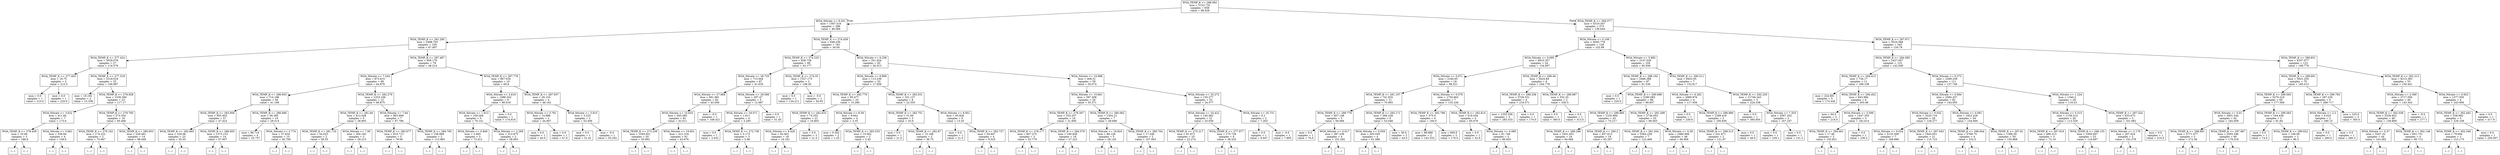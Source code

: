 digraph Tree {
node [shape=box] ;
0 [label="WOA_TEMP_K <= 288.092\nmse = 5152.732\nsamples = 659\nvalue = 98.028"] ;
1 [label="WOA_Nitrate <= 8.341\nmse = 1567.516\nsamples = 286\nvalue = 46.066"] ;
0 -> 1 [labeldistance=2.5, labelangle=45, headlabel="True"] ;
2 [label="WOA_TEMP_K <= 281.285\nmse = 2488.703\nsamples = 105\nvalue = 67.497"] ;
1 -> 2 ;
3 [label="WOA_TEMP_K <= 277.424\nmse = 3029.078\nsamples = 27\nvalue = 116.579"] ;
2 -> 3 ;
4 [label="WOA_TEMP_K <= 277.403\nmse = 18.75\nsamples = 2\nvalue = 212.5"] ;
3 -> 4 ;
5 [label="mse = 0.0\nsamples = 1\nvalue = 210.0"] ;
4 -> 5 ;
6 [label="mse = 0.0\nsamples = 1\nvalue = 220.0"] ;
4 -> 6 ;
7 [label="WOA_TEMP_K <= 277.518\nmse = 2318.018\nsamples = 25\nvalue = 106.987"] ;
3 -> 7 ;
8 [label="mse = 18.192\nsamples = 2\nvalue = 15.338"] ;
7 -> 8 ;
9 [label="WOA_TEMP_K <= 278.928\nmse = 1536.566\nsamples = 23\nvalue = 117.17"] ;
7 -> 9 ;
10 [label="WOA_Nitrate <= 3.622\nmse = 411.84\nsamples = 7\nvalue = 173.6"] ;
9 -> 10 ;
11 [label="WOA_TEMP_K <= 278.439\nmse = 33.84\nsamples = 3\nvalue = 188.6"] ;
10 -> 11 ;
12 [label="(...)"] ;
11 -> 12 ;
15 [label="(...)"] ;
11 -> 15 ;
16 [label="WOA_Nitrate <= 5.661\nmse = 339.84\nsamples = 4\nvalue = 158.6"] ;
10 -> 16 ;
17 [label="(...)"] ;
16 -> 17 ;
18 [label="(...)"] ;
16 -> 18 ;
21 [label="WOA_TEMP_K <= 279.795\nmse = 273.354\nsamples = 16\nvalue = 95.466"] ;
9 -> 21 ;
22 [label="WOA_TEMP_K <= 279.162\nmse = 174.222\nsamples = 2\nvalue = 75.667"] ;
21 -> 22 ;
23 [label="(...)"] ;
22 -> 23 ;
24 [label="(...)"] ;
22 -> 24 ;
25 [label="WOA_TEMP_K <= 280.953\nmse = 228.481\nsamples = 14\nvalue = 98.049"] ;
21 -> 25 ;
26 [label="(...)"] ;
25 -> 26 ;
39 [label="(...)"] ;
25 -> 39 ;
48 [label="WOA_TEMP_K <= 287.487\nmse = 958.179\nsamples = 78\nvalue = 48.214"] ;
2 -> 48 ;
49 [label="WOA_Nitrate <= 7.244\nmse = 873.615\nsamples = 68\nvalue = 44.876"] ;
48 -> 49 ;
50 [label="WOA_TEMP_K <= 286.653\nmse = 714.196\nsamples = 56\nvalue = 41.166"] ;
49 -> 50 ;
51 [label="WOA_TEMP_K <= 283.956\nmse = 955.403\nsamples = 37\nvalue = 47.423"] ;
50 -> 51 ;
52 [label="WOA_TEMP_K <= 282.665\nmse = 329.06\nsamples = 23\nvalue = 35.55"] ;
51 -> 52 ;
53 [label="(...)"] ;
52 -> 53 ;
64 [label="(...)"] ;
52 -> 64 ;
81 [label="WOA_TEMP_K <= 286.605\nmse = 1373.153\nsamples = 14\nvalue = 67.607"] ;
51 -> 81 ;
82 [label="(...)"] ;
81 -> 82 ;
107 [label="(...)"] ;
81 -> 107 ;
108 [label="WOA_TEMP_K <= 286.686\nmse = 56.385\nsamples = 19\nvalue = 29.514"] ;
50 -> 108 ;
109 [label="mse = 96.714\nsamples = 4\nvalue = 25.757"] ;
108 -> 109 ;
110 [label="WOA_Nitrate <= 2.774\nmse = 37.634\nsamples = 15\nvalue = 30.709"] ;
108 -> 110 ;
111 [label="(...)"] ;
110 -> 111 ;
124 [label="(...)"] ;
110 -> 124 ;
125 [label="WOA_TEMP_K <= 282.279\nmse = 1253.166\nsamples = 12\nvalue = 66.875"] ;
49 -> 125 ;
126 [label="WOA_TEMP_K <= 281.94\nmse = 412.028\nsamples = 5\nvalue = 38.993"] ;
125 -> 126 ;
127 [label="WOA_TEMP_K <= 281.732\nmse = 54.023\nsamples = 2\nvalue = 58.55"] ;
126 -> 127 ;
128 [label="(...)"] ;
127 -> 128 ;
129 [label="(...)"] ;
127 -> 129 ;
130 [label="WOA_Nitrate <= 7.95\nmse = 304.183\nsamples = 3\nvalue = 29.215"] ;
126 -> 130 ;
131 [label="(...)"] ;
130 -> 131 ;
134 [label="(...)"] ;
130 -> 134 ;
135 [label="WOA_Nitrate <= 7.64\nmse = 863.699\nsamples = 7\nvalue = 87.786"] ;
125 -> 135 ;
136 [label="WOA_TEMP_K <= 283.677\nmse = 810.713\nsamples = 5\nvalue = 79.06"] ;
135 -> 136 ;
137 [label="(...)"] ;
136 -> 137 ;
138 [label="(...)"] ;
136 -> 138 ;
139 [label="WOA_TEMP_K <= 284.795\nmse = 108.889\nsamples = 2\nvalue = 113.965"] ;
135 -> 139 ;
140 [label="(...)"] ;
139 -> 140 ;
141 [label="(...)"] ;
139 -> 141 ;
142 [label="WOA_TEMP_K <= 287.776\nmse = 967.034\nsamples = 10\nvalue = 69.8"] ;
48 -> 142 ;
143 [label="WOA_Nitrate <= 2.619\nmse = 1086.342\nsamples = 6\nvalue = 80.618"] ;
142 -> 143 ;
144 [label="WOA_Nitrate <= 1.913\nmse = 109.264\nsamples = 5\nvalue = 70.141"] ;
143 -> 144 ;
145 [label="WOA_Nitrate <= 0.849\nmse = 2.665\nsamples = 3\nvalue = 73.412"] ;
144 -> 145 ;
146 [label="(...)"] ;
145 -> 146 ;
147 [label="(...)"] ;
145 -> 147 ;
148 [label="WOA_Nitrate <= 2.269\nmse = 313.875\nsamples = 2\nvalue = 58.693"] ;
144 -> 148 ;
149 [label="(...)"] ;
148 -> 149 ;
150 [label="(...)"] ;
148 -> 150 ;
151 [label="mse = 0.0\nsamples = 1\nvalue = 174.916"] ;
143 -> 151 ;
152 [label="WOA_TEMP_K <= 287.937\nmse = 26.153\nsamples = 4\nvalue = 48.162"] ;
142 -> 152 ;
153 [label="WOA_Nitrate <= 3.781\nmse = 10.889\nsamples = 2\nvalue = 44.667"] ;
152 -> 153 ;
154 [label="mse = 0.0\nsamples = 1\nvalue = 40.0"] ;
153 -> 154 ;
155 [label="mse = 0.0\nsamples = 1\nvalue = 47.0"] ;
153 -> 155 ;
156 [label="WOA_Nitrate <= 3.915\nmse = 3.225\nsamples = 2\nvalue = 53.406"] ;
152 -> 156 ;
157 [label="mse = 0.0\nsamples = 1\nvalue = 51.61"] ;
156 -> 157 ;
158 [label="mse = -0.0\nsamples = 1\nvalue = 55.202"] ;
156 -> 158 ;
159 [label="WOA_TEMP_K <= 274.459\nmse = 648.236\nsamples = 181\nvalue = 34.04"] ;
1 -> 159 ;
160 [label="WOA_TEMP_K <= 274.225\nmse = 828.739\nsamples = 89\nvalue = 43.177"] ;
159 -> 160 ;
161 [label="WOA_Nitrate <= 28.725\nmse = 713.944\nsamples = 87\nvalue = 41.635"] ;
160 -> 161 ;
162 [label="WOA_Nitrate <= 27.968\nmse = 691.881\nsamples = 82\nvalue = 43.056"] ;
161 -> 162 ;
163 [label="WOA_Nitrate <= 15.633\nmse = 565.585\nsamples = 81\nvalue = 42.011"] ;
162 -> 163 ;
164 [label="WOA_TEMP_K <= 273.258\nmse = 1040.921\nsamples = 20\nvalue = 35.992"] ;
163 -> 164 ;
165 [label="(...)"] ;
164 -> 165 ;
168 [label="(...)"] ;
164 -> 168 ;
171 [label="WOA_Nitrate <= 19.601\nmse = 421.316\nsamples = 61\nvalue = 43.676"] ;
163 -> 171 ;
172 [label="(...)"] ;
171 -> 172 ;
181 [label="(...)"] ;
171 -> 181 ;
256 [label="mse = -0.0\nsamples = 1\nvalue = 168.421"] ;
162 -> 256 ;
257 [label="WOA_Nitrate <= 29.598\nmse = 297.47\nsamples = 5\nvalue = 12.987"] ;
161 -> 257 ;
258 [label="WOA_Nitrate <= 29.071\nmse = 1.911\nsamples = 4\nvalue = 5.295"] ;
257 -> 258 ;
259 [label="mse = 0.0\nsamples = 1\nvalue = 2.632"] ;
258 -> 259 ;
260 [label="WOA_TEMP_K <= 272.736\nmse = 0.173\nsamples = 3\nvalue = 5.96"] ;
258 -> 260 ;
261 [label="(...)"] ;
260 -> 261 ;
262 [label="(...)"] ;
260 -> 262 ;
263 [label="mse = 0.0\nsamples = 1\nvalue = 51.45"] ;
257 -> 263 ;
264 [label="WOA_TEMP_K <= 274.35\nmse = 1327.173\nsamples = 2\nvalue = 108.45"] ;
160 -> 264 ;
265 [label="mse = 0.0\nsamples = 1\nvalue = 134.211"] ;
264 -> 265 ;
266 [label="mse = -0.0\nsamples = 1\nvalue = 56.93"] ;
264 -> 266 ;
267 [label="WOA_Nitrate <= 9.258\nmse = 351.924\nsamples = 92\nvalue = 26.013"] ;
159 -> 267 ;
268 [label="WOA_Nitrate <= 8.869\nmse = 113.236\nsamples = 33\nvalue = 17.009"] ;
267 -> 268 ;
269 [label="WOA_TEMP_K <= 282.779\nmse = 85.477\nsamples = 25\nvalue = 15.266"] ;
268 -> 269 ;
270 [label="WOA_TEMP_K <= 282.633\nmse = 74.552\nsamples = 21\nvalue = 16.803"] ;
269 -> 270 ;
271 [label="WOA_Nitrate <= 8.426\nmse = 82.601\nsamples = 18\nvalue = 16.181"] ;
270 -> 271 ;
272 [label="(...)"] ;
271 -> 272 ;
273 [label="(...)"] ;
271 -> 273 ;
276 [label="mse = 0.0\nsamples = 3\nvalue = 21.0"] ;
270 -> 276 ;
277 [label="WOA_Nitrate <= 8.59\nmse = 9.842\nsamples = 4\nvalue = 3.35"] ;
269 -> 277 ;
278 [label="mse = 0.302\nsamples = 2\nvalue = 1.25"] ;
277 -> 278 ;
279 [label="WOA_TEMP_K <= 283.533\nmse = 10.562\nsamples = 2\nvalue = 5.45"] ;
277 -> 279 ;
280 [label="(...)"] ;
279 -> 280 ;
281 [label="(...)"] ;
279 -> 281 ;
282 [label="WOA_TEMP_K <= 283.031\nmse = 161.137\nsamples = 8\nvalue = 22.555"] ;
268 -> 282 ;
283 [label="WOA_TEMP_K <= 282.751\nmse = 51.84\nsamples = 3\nvalue = 33.6"] ;
282 -> 283 ;
284 [label="mse = 0.0\nsamples = 1\nvalue = 21.0"] ;
283 -> 284 ;
285 [label="WOA_TEMP_K <= 282.87\nmse = 15.188\nsamples = 2\nvalue = 36.75"] ;
283 -> 285 ;
286 [label="(...)"] ;
285 -> 286 ;
287 [label="(...)"] ;
285 -> 287 ;
288 [label="WOA_Nitrate <= 8.951\nmse = 65.826\nsamples = 5\nvalue = 13.35"] ;
282 -> 288 ;
289 [label="mse = 0.0\nsamples = 1\nvalue = 21.0"] ;
288 -> 289 ;
290 [label="WOA_TEMP_K <= 283.737\nmse = 54.847\nsamples = 4\nvalue = 9.525"] ;
288 -> 290 ;
291 [label="(...)"] ;
290 -> 291 ;
294 [label="(...)"] ;
290 -> 294 ;
295 [label="WOA_Nitrate <= 19.988\nmse = 406.51\nsamples = 59\nvalue = 30.074"] ;
267 -> 295 ;
296 [label="WOA_Nitrate <= 15.661\nmse = 597.308\nsamples = 26\nvalue = 35.571"] ;
295 -> 296 ;
297 [label="WOA_TEMP_K <= 279.307\nmse = 333.257\nsamples = 19\nvalue = 31.695"] ;
296 -> 297 ;
298 [label="WOA_TEMP_K <= 278.177\nmse = 607.275\nsamples = 3\nvalue = 52.779"] ;
297 -> 298 ;
299 [label="(...)"] ;
298 -> 299 ;
302 [label="(...)"] ;
298 -> 302 ;
303 [label="WOA_TEMP_K <= 284.576\nmse = 160.836\nsamples = 16\nvalue = 27.222"] ;
297 -> 303 ;
304 [label="(...)"] ;
303 -> 304 ;
331 [label="(...)"] ;
303 -> 331 ;
334 [label="WOA_TEMP_K <= 280.062\nmse = 1304.12\nsamples = 7\nvalue = 49.668"] ;
296 -> 334 ;
335 [label="WOA_Nitrate <= 18.824\nmse = 88.126\nsamples = 5\nvalue = 28.145"] ;
334 -> 335 ;
336 [label="(...)"] ;
335 -> 336 ;
341 [label="(...)"] ;
335 -> 341 ;
344 [label="WOA_TEMP_K <= 280.704\nmse = 17.248\nsamples = 2\nvalue = 107.063"] ;
334 -> 344 ;
345 [label="(...)"] ;
344 -> 345 ;
346 [label="(...)"] ;
344 -> 346 ;
347 [label="WOA_Nitrate <= 25.272\nmse = 155.277\nsamples = 33\nvalue = 24.577"] ;
295 -> 347 ;
348 [label="WOA_Nitrate <= 24.422\nmse = 145.062\nsamples = 31\nvalue = 25.659"] ;
347 -> 348 ;
349 [label="WOA_TEMP_K <= 275.217\nmse = 81.973\nsamples = 25\nvalue = 22.274"] ;
348 -> 349 ;
350 [label="(...)"] ;
349 -> 350 ;
373 [label="(...)"] ;
349 -> 373 ;
396 [label="WOA_TEMP_K <= 277.977\nmse = 175.729\nsamples = 6\nvalue = 38.525"] ;
348 -> 396 ;
397 [label="(...)"] ;
396 -> 397 ;
406 [label="(...)"] ;
396 -> 406 ;
407 [label="WOA_Nitrate <= 25.731\nmse = 0.2\nsamples = 2\nvalue = 7.263"] ;
347 -> 407 ;
408 [label="mse = 0.0\nsamples = 1\nvalue = 6.947"] ;
407 -> 408 ;
409 [label="mse = -0.0\nsamples = 1\nvalue = 7.895"] ;
407 -> 409 ;
410 [label="WOA_TEMP_K <= 294.377\nmse = 4319.347\nsamples = 373\nvalue = 136.644"] ;
0 -> 410 [labeldistance=2.5, labelangle=-45, headlabel="False"] ;
411 [label="WOA_Nitrate <= 0.106\nmse = 4045.778\nsamples = 128\nvalue = 102.86"] ;
410 -> 411 ;
412 [label="WOA_Nitrate <= 0.095\nmse = 6910.357\nsamples = 24\nvalue = 134.097"] ;
411 -> 412 ;
413 [label="WOA_Nitrate <= 0.071\nmse = 2184.65\nsamples = 18\nvalue = 98.521"] ;
412 -> 413 ;
414 [label="WOA_TEMP_K <= 291.107\nmse = 741.925\nsamples = 11\nvalue = 70.993"] ;
413 -> 414 ;
415 [label="WOA_TEMP_K <= 289.779\nmse = 407.148\nsamples = 5\nvalue = 94.066"] ;
414 -> 415 ;
416 [label="mse = 0.0\nsamples = 1\nvalue = 76.0"] ;
415 -> 416 ;
417 [label="WOA_Nitrate <= 0.017\nmse = 387.239\nsamples = 4\nvalue = 101.292"] ;
415 -> 417 ;
418 [label="(...)"] ;
417 -> 418 ;
419 [label="(...)"] ;
417 -> 419 ;
420 [label="WOA_TEMP_K <= 293.171\nmse = 266.228\nsamples = 6\nvalue = 53.048"] ;
414 -> 420 ;
421 [label="WOA_Nitrate <= 0.059\nmse = 305.029\nsamples = 4\nvalue = 61.086"] ;
420 -> 421 ;
422 [label="(...)"] ;
421 -> 422 ;
427 [label="(...)"] ;
421 -> 427 ;
428 [label="mse = 36.0\nsamples = 2\nvalue = 43.0"] ;
420 -> 428 ;
429 [label="WOA_Nitrate <= 0.078\nmse = 1750.663\nsamples = 7\nvalue = 135.226"] ;
413 -> 429 ;
430 [label="WOA_TEMP_K <= 292.799\nmse = 575.0\nsamples = 4\nvalue = 160.0"] ;
429 -> 430 ;
431 [label="mse = 88.889\nsamples = 2\nvalue = 143.333"] ;
430 -> 431 ;
432 [label="mse = 600.0\nsamples = 2\nvalue = 170.0"] ;
430 -> 432 ;
433 [label="WOA_TEMP_K <= 292.814\nmse = 419.434\nsamples = 3\nvalue = 85.678"] ;
429 -> 433 ;
434 [label="mse = 0.0\nsamples = 1\nvalue = 52.9"] ;
433 -> 434 ;
435 [label="WOA_Nitrate <= 0.085\nmse = 81.749\nsamples = 2\nvalue = 96.603"] ;
433 -> 435 ;
436 [label="(...)"] ;
435 -> 436 ;
437 [label="(...)"] ;
435 -> 437 ;
438 [label="WOA_TEMP_K <= 289.46\nmse = 5424.84\nsamples = 6\nvalue = 244.778"] ;
412 -> 438 ;
439 [label="WOA_TEMP_K <= 289.338\nmse = 3726.531\nsamples = 4\nvalue = 218.571"] ;
438 -> 439 ;
440 [label="mse = 1355.556\nsamples = 3\nvalue = 283.333"] ;
439 -> 440 ;
441 [label="mse = 0.0\nsamples = 1\nvalue = 170.0"] ;
439 -> 441 ;
442 [label="WOA_TEMP_K <= 289.987\nmse = 552.25\nsamples = 2\nvalue = 336.5"] ;
438 -> 442 ;
443 [label="mse = 0.0\nsamples = 1\nvalue = 360.0"] ;
442 -> 443 ;
444 [label="mse = 0.0\nsamples = 1\nvalue = 313.0"] ;
442 -> 444 ;
445 [label="WOA_Nitrate <= 5.892\nmse = 3147.026\nsamples = 104\nvalue = 95.939"] ;
411 -> 445 ;
446 [label="WOA_TEMP_K <= 288.192\nmse = 2466.388\nsamples = 97\nvalue = 91.536"] ;
445 -> 446 ;
447 [label="mse = 0.0\nsamples = 1\nvalue = 220.0"] ;
446 -> 447 ;
448 [label="WOA_TEMP_K <= 290.698\nmse = 2280.083\nsamples = 96\nvalue = 89.857"] ;
446 -> 448 ;
449 [label="WOA_TEMP_K <= 289.885\nmse = 1235.994\nsamples = 43\nvalue = 75.217"] ;
448 -> 449 ;
450 [label="WOA_TEMP_K <= 289.296\nmse = 1651.651\nsamples = 24\nvalue = 84.684"] ;
449 -> 450 ;
451 [label="(...)"] ;
450 -> 451 ;
474 [label="(...)"] ;
450 -> 474 ;
491 [label="WOA_TEMP_K <= 290.2\nmse = 457.613\nsamples = 19\nvalue = 63.297"] ;
449 -> 491 ;
492 [label="(...)"] ;
491 -> 492 ;
499 [label="(...)"] ;
491 -> 499 ;
520 [label="WOA_TEMP_K <= 291.298\nmse = 2736.053\nsamples = 53\nvalue = 99.563"] ;
448 -> 520 ;
521 [label="WOA_TEMP_K <= 291.204\nmse = 3364.238\nsamples = 7\nvalue = 123.468"] ;
520 -> 521 ;
522 [label="(...)"] ;
521 -> 522 ;
533 [label="(...)"] ;
521 -> 533 ;
534 [label="WOA_Nitrate <= 0.38\nmse = 2480.666\nsamples = 46\nvalue = 94.906"] ;
520 -> 534 ;
535 [label="(...)"] ;
534 -> 535 ;
558 [label="(...)"] ;
534 -> 558 ;
603 [label="WOA_TEMP_K <= 290.511\nmse = 8453.05\nsamples = 7\nvalue = 152.817"] ;
445 -> 603 ;
604 [label="WOA_Nitrate <= 6.282\nmse = 2969.976\nsamples = 4\nvalue = 117.056"] ;
603 -> 604 ;
605 [label="mse = 0.0\nsamples = 1\nvalue = 230.6"] ;
604 -> 605 ;
606 [label="WOA_TEMP_K <= 288.989\nmse = 1289.419\nsamples = 3\nvalue = 100.836"] ;
604 -> 606 ;
607 [label="WOA_TEMP_K <= 288.513\nmse = 241.871\nsamples = 2\nvalue = 121.97"] ;
606 -> 607 ;
608 [label="(...)"] ;
607 -> 608 ;
609 [label="(...)"] ;
607 -> 609 ;
610 [label="mse = 0.0\nsamples = 1\nvalue = 48.0"] ;
606 -> 610 ;
611 [label="WOA_TEMP_K <= 292.229\nmse = 11746.243\nsamples = 3\nvalue = 224.338"] ;
603 -> 611 ;
612 [label="mse = 0.0\nsamples = 1\nvalue = 395.854"] ;
611 -> 612 ;
613 [label="WOA_Nitrate <= 7.353\nmse = 2587.202\nsamples = 2\nvalue = 167.167"] ;
611 -> 613 ;
614 [label="mse = 0.0\nsamples = 1\nvalue = 239.1"] ;
613 -> 614 ;
615 [label="mse = 0.0\nsamples = 1\nvalue = 131.2"] ;
613 -> 615 ;
616 [label="WOA_TEMP_K <= 297.971\nmse = 3524.568\nsamples = 245\nvalue = 154.78"] ;
410 -> 616 ;
617 [label="WOA_TEMP_K <= 294.585\nmse = 2427.057\nsamples = 122\nvalue = 142.049"] ;
616 -> 617 ;
618 [label="WOA_TEMP_K <= 294.415\nmse = 726.17\nsamples = 11\nvalue = 188.108"] ;
617 -> 618 ;
619 [label="mse = 224.691\nsamples = 5\nvalue = 174.444"] ;
618 -> 619 ;
620 [label="WOA_TEMP_K <= 294.452\nmse = 843.994\nsamples = 6\nvalue = 203.48"] ;
618 -> 620 ;
621 [label="mse = 64.0\nsamples = 3\nvalue = 216.0"] ;
620 -> 621 ;
622 [label="WOA_Nitrate <= 3.599\nmse = 1447.355\nsamples = 3\nvalue = 182.614"] ;
620 -> 622 ;
623 [label="WOA_TEMP_K <= 294.461\nmse = 17.46\nsamples = 2\nvalue = 155.821"] ;
622 -> 623 ;
624 [label="(...)"] ;
623 -> 624 ;
625 [label="(...)"] ;
623 -> 625 ;
626 [label="mse = 0.0\nsamples = 1\nvalue = 236.2"] ;
622 -> 626 ;
627 [label="WOA_Nitrate <= 0.272\nmse = 2369.258\nsamples = 111\nvalue = 137.746"] ;
617 -> 627 ;
628 [label="WOA_Nitrate <= 0.084\nmse = 2584.437\nsamples = 82\nvalue = 144.955"] ;
627 -> 628 ;
629 [label="WOA_Nitrate <= 0.032\nmse = 3220.716\nsamples = 28\nvalue = 129.277"] ;
628 -> 629 ;
630 [label="WOA_Nitrate <= 0.024\nmse = 5133.509\nsamples = 7\nvalue = 168.896"] ;
629 -> 630 ;
631 [label="(...)"] ;
630 -> 631 ;
642 [label="(...)"] ;
630 -> 642 ;
643 [label="WOA_TEMP_K <= 297.043\nmse = 1845.651\nsamples = 21\nvalue = 115.723"] ;
629 -> 643 ;
644 [label="(...)"] ;
643 -> 644 ;
651 [label="(...)"] ;
643 -> 651 ;
674 [label="WOA_Nitrate <= 0.091\nmse = 1922.228\nsamples = 54\nvalue = 154.949"] ;
628 -> 674 ;
675 [label="WOA_TEMP_K <= 296.644\nmse = 5768.75\nsamples = 4\nvalue = 232.5"] ;
674 -> 675 ;
676 [label="(...)"] ;
675 -> 676 ;
679 [label="(...)"] ;
675 -> 679 ;
680 [label="WOA_TEMP_K <= 297.81\nmse = 1386.59\nsamples = 50\nvalue = 150.868"] ;
674 -> 680 ;
681 [label="(...)"] ;
680 -> 681 ;
748 [label="(...)"] ;
680 -> 748 ;
751 [label="WOA_Nitrate <= 1.224\nmse = 1340.2\nsamples = 29\nvalue = 119.23"] ;
627 -> 751 ;
752 [label="WOA_Nitrate <= 0.315\nmse = 1158.214\nsamples = 26\nvalue = 113.529"] ;
751 -> 752 ;
753 [label="WOA_TEMP_K <= 297.919\nmse = 496.513\nsamples = 3\nvalue = 72.19"] ;
752 -> 753 ;
754 [label="(...)"] ;
753 -> 754 ;
755 [label="(...)"] ;
753 -> 755 ;
756 [label="WOA_TEMP_K <= 296.155\nmse = 1000.607\nsamples = 23\nvalue = 118.697"] ;
752 -> 756 ;
757 [label="(...)"] ;
756 -> 757 ;
776 [label="(...)"] ;
756 -> 776 ;
795 [label="WOA_TEMP_K <= 297.324\nmse = 633.673\nsamples = 3\nvalue = 161.982"] ;
751 -> 795 ;
796 [label="WOA_Nitrate <= 2.176\nmse = 207.024\nsamples = 2\nvalue = 152.378"] ;
795 -> 796 ;
797 [label="(...)"] ;
796 -> 797 ;
798 [label="(...)"] ;
796 -> 798 ;
799 [label="mse = 0.0\nsamples = 1\nvalue = 210.0"] ;
795 -> 799 ;
800 [label="WOA_TEMP_K <= 299.831\nmse = 4357.077\nsamples = 123\nvalue = 168.778"] ;
616 -> 800 ;
801 [label="WOA_TEMP_K <= 299.691\nmse = 3921.255\nsamples = 70\nvalue = 185.013"] ;
800 -> 801 ;
802 [label="WOA_TEMP_K <= 299.565\nmse = 3276.219\nsamples = 65\nvalue = 177.566"] ;
801 -> 802 ;
803 [label="WOA_Nitrate <= 0.01\nmse = 3001.544\nsamples = 62\nvalue = 182.609"] ;
802 -> 803 ;
804 [label="WOA_TEMP_K <= 298.891\nmse = 5771.677\nsamples = 2\nvalue = 272.56"] ;
803 -> 804 ;
805 [label="(...)"] ;
804 -> 805 ;
806 [label="(...)"] ;
804 -> 806 ;
807 [label="WOA_TEMP_K <= 297.987\nmse = 2593.348\nsamples = 60\nvalue = 179.318"] ;
803 -> 807 ;
808 [label="(...)"] ;
807 -> 808 ;
809 [label="(...)"] ;
807 -> 809 ;
890 [label="WOA_TEMP_K <= 299.583\nmse = 164.438\nsamples = 3\nvalue = 91.84"] ;
802 -> 890 ;
891 [label="mse = 0.0\nsamples = 1\nvalue = 74.0"] ;
890 -> 891 ;
892 [label="WOA_TEMP_K <= 299.622\nmse = 106.09\nsamples = 2\nvalue = 96.3"] ;
890 -> 892 ;
893 [label="(...)"] ;
892 -> 893 ;
894 [label="(...)"] ;
892 -> 894 ;
895 [label="WOA_TEMP_K <= 299.783\nmse = 287.235\nsamples = 5\nvalue = 296.717"] ;
801 -> 895 ;
896 [label="WOA_Nitrate <= 2.2\nmse = 0.023\nsamples = 2\nvalue = 280.15"] ;
895 -> 896 ;
897 [label="mse = 0.0\nsamples = 1\nvalue = 280.0"] ;
896 -> 897 ;
898 [label="mse = 0.0\nsamples = 1\nvalue = 280.3"] ;
896 -> 898 ;
899 [label="mse = 225.0\nsamples = 3\nvalue = 305.0"] ;
895 -> 899 ;
900 [label="WOA_TEMP_K <= 302.213\nmse = 4215.383\nsamples = 53\nvalue = 150.441"] ;
800 -> 900 ;
901 [label="WOA_Nitrate <= 2.399\nmse = 3717.056\nsamples = 49\nvalue = 143.343"] ;
900 -> 901 ;
902 [label="WOA_TEMP_K <= 302.038\nmse = 3336.832\nsamples = 48\nvalue = 139.869"] ;
901 -> 902 ;
903 [label="WOA_Nitrate <= 0.37\nmse = 3347.32\nsamples = 44\nvalue = 143.282"] ;
902 -> 903 ;
904 [label="(...)"] ;
903 -> 904 ;
957 [label="(...)"] ;
903 -> 957 ;
980 [label="WOA_TEMP_K <= 302.148\nmse = 601.731\nsamples = 4\nvalue = 90.713"] ;
902 -> 980 ;
981 [label="(...)"] ;
980 -> 981 ;
986 [label="(...)"] ;
980 -> 986 ;
987 [label="mse = -0.0\nsamples = 1\nvalue = 277.1"] ;
901 -> 987 ;
988 [label="WOA_Nitrate <= 0.923\nmse = 1377.505\nsamples = 4\nvalue = 243.906"] ;
900 -> 988 ;
989 [label="WOA_TEMP_K <= 302.492\nmse = 338.992\nsamples = 3\nvalue = 229.108"] ;
988 -> 989 ;
990 [label="WOA_TEMP_K <= 302.348\nmse = 79.694\nsamples = 2\nvalue = 215.175"] ;
989 -> 990 ;
991 [label="(...)"] ;
990 -> 991 ;
992 [label="(...)"] ;
990 -> 992 ;
993 [label="mse = 0.0\nsamples = 1\nvalue = 250.007"] ;
989 -> 993 ;
994 [label="mse = 0.0\nsamples = 1\nvalue = 317.9"] ;
988 -> 994 ;
}